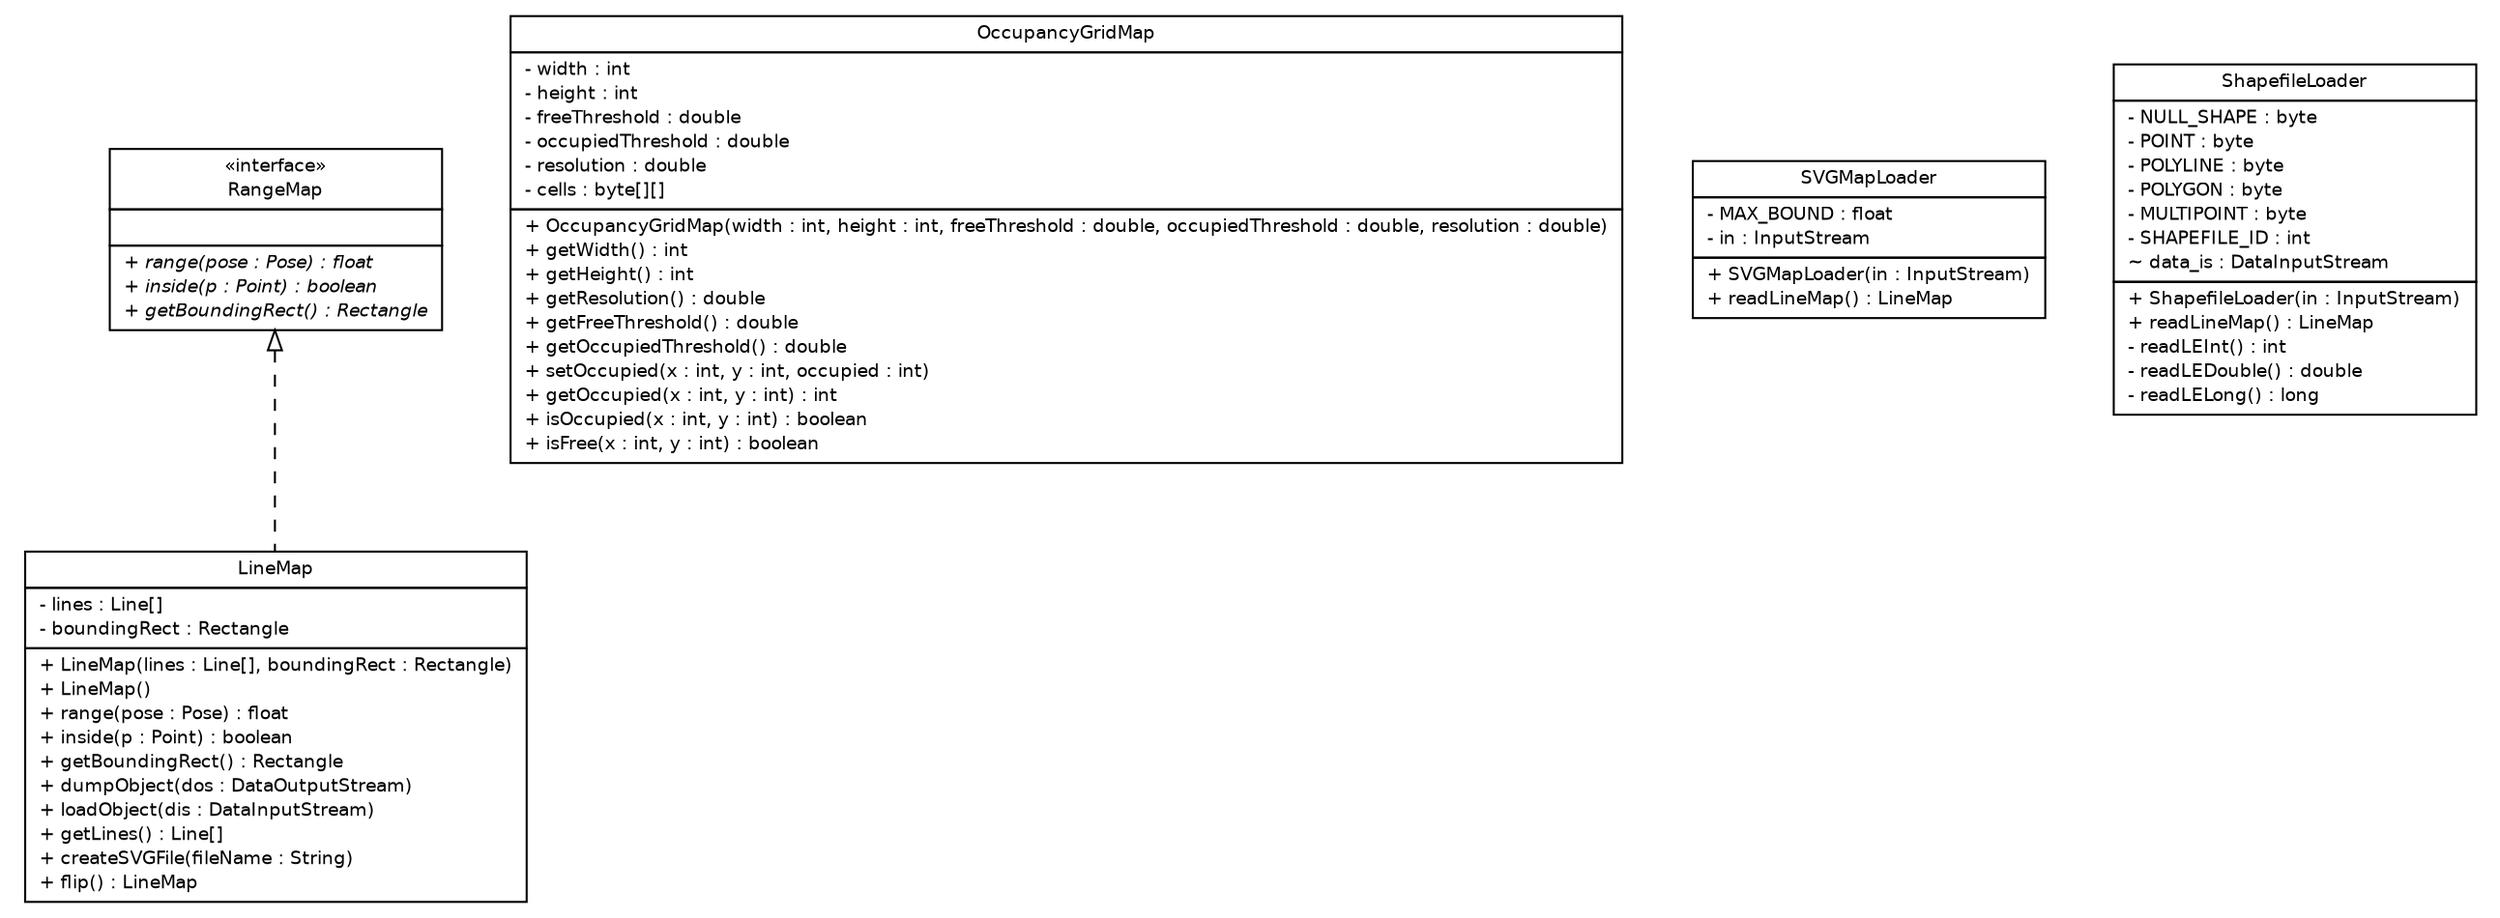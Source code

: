 #!/usr/local/bin/dot
#
# Class diagram 
# Generated by UMLGraph version R5_6-24-gf6e263 (http://www.umlgraph.org/)
#

digraph G {
	edge [fontname="Helvetica",fontsize=10,labelfontname="Helvetica",labelfontsize=10];
	node [fontname="Helvetica",fontsize=10,shape=plaintext];
	nodesep=0.25;
	ranksep=0.5;
	// lejos.robotics.mapping.LineMap
	c71 [label=<<table title="lejos.robotics.mapping.LineMap" border="0" cellborder="1" cellspacing="0" cellpadding="2" port="p" href="./LineMap.html">
		<tr><td><table border="0" cellspacing="0" cellpadding="1">
<tr><td align="center" balign="center"> LineMap </td></tr>
		</table></td></tr>
		<tr><td><table border="0" cellspacing="0" cellpadding="1">
<tr><td align="left" balign="left"> - lines : Line[] </td></tr>
<tr><td align="left" balign="left"> - boundingRect : Rectangle </td></tr>
		</table></td></tr>
		<tr><td><table border="0" cellspacing="0" cellpadding="1">
<tr><td align="left" balign="left"> + LineMap(lines : Line[], boundingRect : Rectangle) </td></tr>
<tr><td align="left" balign="left"> + LineMap() </td></tr>
<tr><td align="left" balign="left"> + range(pose : Pose) : float </td></tr>
<tr><td align="left" balign="left"> + inside(p : Point) : boolean </td></tr>
<tr><td align="left" balign="left"> + getBoundingRect() : Rectangle </td></tr>
<tr><td align="left" balign="left"> + dumpObject(dos : DataOutputStream) </td></tr>
<tr><td align="left" balign="left"> + loadObject(dis : DataInputStream) </td></tr>
<tr><td align="left" balign="left"> + getLines() : Line[] </td></tr>
<tr><td align="left" balign="left"> + createSVGFile(fileName : String) </td></tr>
<tr><td align="left" balign="left"> + flip() : LineMap </td></tr>
		</table></td></tr>
		</table>>, URL="./LineMap.html", fontname="Helvetica", fontcolor="black", fontsize=9.0];
	// lejos.robotics.mapping.OccupancyGridMap
	c72 [label=<<table title="lejos.robotics.mapping.OccupancyGridMap" border="0" cellborder="1" cellspacing="0" cellpadding="2" port="p" href="./OccupancyGridMap.html">
		<tr><td><table border="0" cellspacing="0" cellpadding="1">
<tr><td align="center" balign="center"> OccupancyGridMap </td></tr>
		</table></td></tr>
		<tr><td><table border="0" cellspacing="0" cellpadding="1">
<tr><td align="left" balign="left"> - width : int </td></tr>
<tr><td align="left" balign="left"> - height : int </td></tr>
<tr><td align="left" balign="left"> - freeThreshold : double </td></tr>
<tr><td align="left" balign="left"> - occupiedThreshold : double </td></tr>
<tr><td align="left" balign="left"> - resolution : double </td></tr>
<tr><td align="left" balign="left"> - cells : byte[][] </td></tr>
		</table></td></tr>
		<tr><td><table border="0" cellspacing="0" cellpadding="1">
<tr><td align="left" balign="left"> + OccupancyGridMap(width : int, height : int, freeThreshold : double, occupiedThreshold : double, resolution : double) </td></tr>
<tr><td align="left" balign="left"> + getWidth() : int </td></tr>
<tr><td align="left" balign="left"> + getHeight() : int </td></tr>
<tr><td align="left" balign="left"> + getResolution() : double </td></tr>
<tr><td align="left" balign="left"> + getFreeThreshold() : double </td></tr>
<tr><td align="left" balign="left"> + getOccupiedThreshold() : double </td></tr>
<tr><td align="left" balign="left"> + setOccupied(x : int, y : int, occupied : int) </td></tr>
<tr><td align="left" balign="left"> + getOccupied(x : int, y : int) : int </td></tr>
<tr><td align="left" balign="left"> + isOccupied(x : int, y : int) : boolean </td></tr>
<tr><td align="left" balign="left"> + isFree(x : int, y : int) : boolean </td></tr>
		</table></td></tr>
		</table>>, URL="./OccupancyGridMap.html", fontname="Helvetica", fontcolor="black", fontsize=9.0];
	// lejos.robotics.mapping.RangeMap
	c73 [label=<<table title="lejos.robotics.mapping.RangeMap" border="0" cellborder="1" cellspacing="0" cellpadding="2" port="p" href="./RangeMap.html">
		<tr><td><table border="0" cellspacing="0" cellpadding="1">
<tr><td align="center" balign="center"> &#171;interface&#187; </td></tr>
<tr><td align="center" balign="center"> RangeMap </td></tr>
		</table></td></tr>
		<tr><td><table border="0" cellspacing="0" cellpadding="1">
<tr><td align="left" balign="left">  </td></tr>
		</table></td></tr>
		<tr><td><table border="0" cellspacing="0" cellpadding="1">
<tr><td align="left" balign="left"><font face="Helvetica-Oblique" point-size="9.0"> + range(pose : Pose) : float </font></td></tr>
<tr><td align="left" balign="left"><font face="Helvetica-Oblique" point-size="9.0"> + inside(p : Point) : boolean </font></td></tr>
<tr><td align="left" balign="left"><font face="Helvetica-Oblique" point-size="9.0"> + getBoundingRect() : Rectangle </font></td></tr>
		</table></td></tr>
		</table>>, URL="./RangeMap.html", fontname="Helvetica", fontcolor="black", fontsize=9.0];
	// lejos.robotics.mapping.SVGMapLoader
	c74 [label=<<table title="lejos.robotics.mapping.SVGMapLoader" border="0" cellborder="1" cellspacing="0" cellpadding="2" port="p" href="./SVGMapLoader.html">
		<tr><td><table border="0" cellspacing="0" cellpadding="1">
<tr><td align="center" balign="center"> SVGMapLoader </td></tr>
		</table></td></tr>
		<tr><td><table border="0" cellspacing="0" cellpadding="1">
<tr><td align="left" balign="left"> - MAX_BOUND : float </td></tr>
<tr><td align="left" balign="left"> - in : InputStream </td></tr>
		</table></td></tr>
		<tr><td><table border="0" cellspacing="0" cellpadding="1">
<tr><td align="left" balign="left"> + SVGMapLoader(in : InputStream) </td></tr>
<tr><td align="left" balign="left"> + readLineMap() : LineMap </td></tr>
		</table></td></tr>
		</table>>, URL="./SVGMapLoader.html", fontname="Helvetica", fontcolor="black", fontsize=9.0];
	// lejos.robotics.mapping.ShapefileLoader
	c75 [label=<<table title="lejos.robotics.mapping.ShapefileLoader" border="0" cellborder="1" cellspacing="0" cellpadding="2" port="p" href="./ShapefileLoader.html">
		<tr><td><table border="0" cellspacing="0" cellpadding="1">
<tr><td align="center" balign="center"> ShapefileLoader </td></tr>
		</table></td></tr>
		<tr><td><table border="0" cellspacing="0" cellpadding="1">
<tr><td align="left" balign="left"> - NULL_SHAPE : byte </td></tr>
<tr><td align="left" balign="left"> - POINT : byte </td></tr>
<tr><td align="left" balign="left"> - POLYLINE : byte </td></tr>
<tr><td align="left" balign="left"> - POLYGON : byte </td></tr>
<tr><td align="left" balign="left"> - MULTIPOINT : byte </td></tr>
<tr><td align="left" balign="left"> - SHAPEFILE_ID : int </td></tr>
<tr><td align="left" balign="left"> ~ data_is : DataInputStream </td></tr>
		</table></td></tr>
		<tr><td><table border="0" cellspacing="0" cellpadding="1">
<tr><td align="left" balign="left"> + ShapefileLoader(in : InputStream) </td></tr>
<tr><td align="left" balign="left"> + readLineMap() : LineMap </td></tr>
<tr><td align="left" balign="left"> - readLEInt() : int </td></tr>
<tr><td align="left" balign="left"> - readLEDouble() : double </td></tr>
<tr><td align="left" balign="left"> - readLELong() : long </td></tr>
		</table></td></tr>
		</table>>, URL="./ShapefileLoader.html", fontname="Helvetica", fontcolor="black", fontsize=9.0];
	//lejos.robotics.mapping.LineMap implements lejos.robotics.mapping.RangeMap
	c73:p -> c71:p [dir=back,arrowtail=empty,style=dashed];
}

